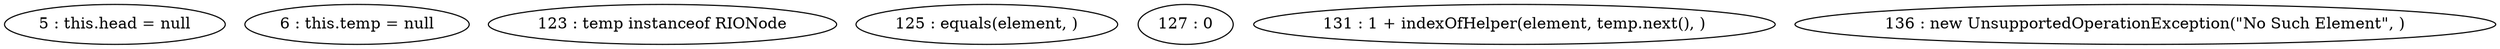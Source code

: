 digraph G {
"5 : this.head = null"
"6 : this.temp = null"
"123 : temp instanceof RIONode"
"125 : equals(element, )"
"127 : 0"
"131 : 1 + indexOfHelper(element, temp.next(), )"
"136 : new UnsupportedOperationException(\"No Such Element\", )"
}